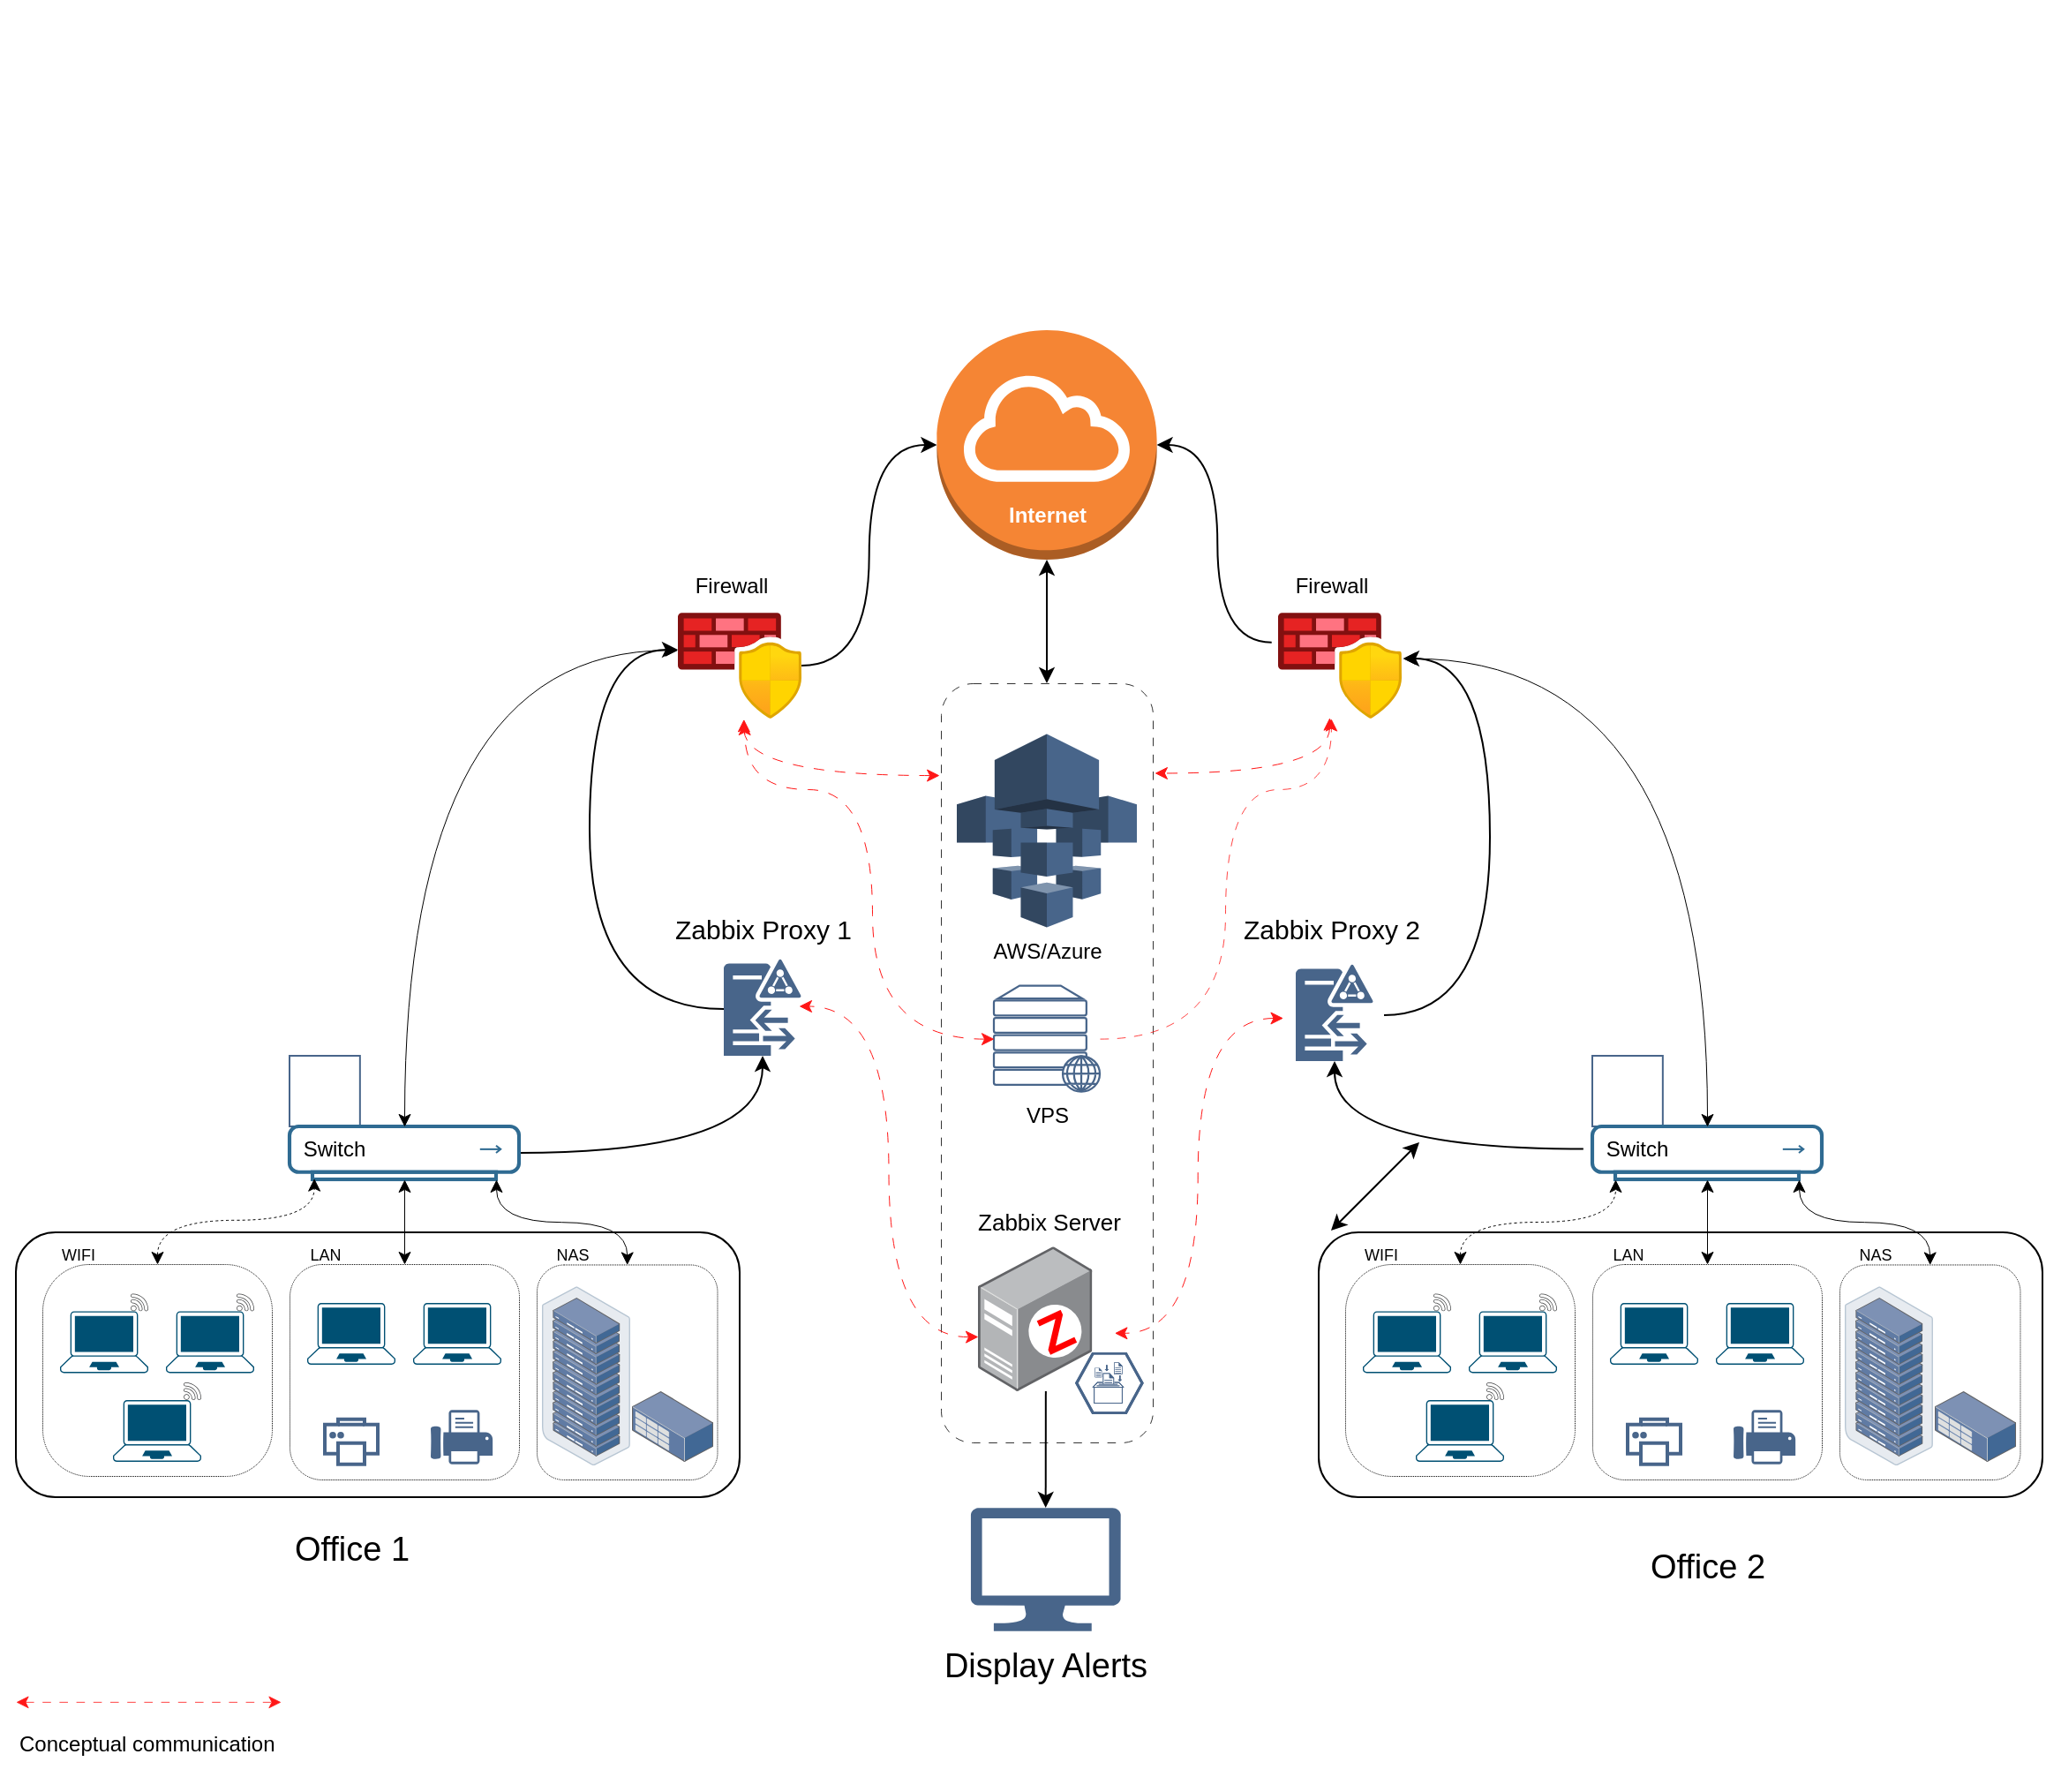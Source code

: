 <mxfile version="24.8.3">
  <diagram name="Page-1" id="5f0bae14-7c28-e335-631c-24af17079c00">
    <mxGraphModel dx="1662" dy="2114" grid="1" gridSize="10" guides="1" tooltips="1" connect="1" arrows="1" fold="1" page="1" pageScale="1" pageWidth="1654" pageHeight="1169" background="none" math="0" shadow="0">
      <root>
        <mxCell id="0" />
        <mxCell id="1" parent="0" />
        <mxCell id="XHOcHZkM5kLgZs106KMA-108" value="" style="rounded=1;whiteSpace=wrap;html=1;gradientColor=default;fillColor=none;dashed=1;dashPattern=12 12;strokeWidth=0.4;" vertex="1" parent="1">
          <mxGeometry x="589" y="10" width="120" height="430" as="geometry" />
        </mxCell>
        <mxCell id="XHOcHZkM5kLgZs106KMA-67" value="" style="rounded=1;whiteSpace=wrap;html=1;fillStyle=dashed;gradientColor=default;fillColor=none;" vertex="1" parent="1">
          <mxGeometry x="803" y="321" width="410" height="150" as="geometry" />
        </mxCell>
        <mxCell id="XHOcHZkM5kLgZs106KMA-5" value="" style="rounded=1;whiteSpace=wrap;html=1;fillStyle=dashed;gradientColor=default;fillColor=none;" vertex="1" parent="1">
          <mxGeometry x="65" y="321" width="410" height="150" as="geometry" />
        </mxCell>
        <mxCell id="XHOcHZkM5kLgZs106KMA-44" value="" style="rounded=1;whiteSpace=wrap;html=1;gradientColor=default;fillColor=none;dashed=1;dashPattern=1 1;strokeColor=default;strokeWidth=0.5;" vertex="1" parent="1">
          <mxGeometry x="360" y="339.23" width="102.24" height="121.77" as="geometry" />
        </mxCell>
        <mxCell id="XHOcHZkM5kLgZs106KMA-3" value="" style="image;aspect=fixed;html=1;points=[];align=center;fontSize=12;image=img/lib/azure2/networking/Azure_Firewall_Manager.svg;" vertex="1" parent="1">
          <mxGeometry x="440" y="-30" width="70" height="60" as="geometry" />
        </mxCell>
        <mxCell id="XHOcHZkM5kLgZs106KMA-4" value="" style="sketch=0;verticalLabelPosition=bottom;sketch=0;aspect=fixed;html=1;verticalAlign=top;strokeColor=#48658A;fillColor=default;align=center;outlineConnect=0;pointerEvents=1;shape=mxgraph.citrix2.wifi_router;" vertex="1" parent="1">
          <mxGeometry x="220" y="221" width="39.92" height="40" as="geometry" />
        </mxCell>
        <mxCell id="XHOcHZkM5kLgZs106KMA-156" style="edgeStyle=orthogonalEdgeStyle;rounded=0;orthogonalLoop=1;jettySize=auto;html=1;exitX=1;exitY=0.5;exitDx=0;exitDy=0;exitPerimeter=0;curved=1;" edge="1" parent="1" source="XHOcHZkM5kLgZs106KMA-15" target="XHOcHZkM5kLgZs106KMA-153">
          <mxGeometry relative="1" as="geometry" />
        </mxCell>
        <mxCell id="XHOcHZkM5kLgZs106KMA-15" value="" style="fontColor=#0066CC;verticalAlign=top;verticalLabelPosition=bottom;labelPosition=center;align=center;html=1;outlineConnect=0;fillColor=none;strokeColor=#2f6b92;gradientColor=default;gradientDirection=north;strokeWidth=2;shape=mxgraph.networks.hub;" vertex="1" parent="1">
          <mxGeometry x="220" y="261" width="130" height="30" as="geometry" />
        </mxCell>
        <mxCell id="XHOcHZkM5kLgZs106KMA-16" value="" style="outlineConnect=0;dashed=0;verticalLabelPosition=bottom;verticalAlign=top;align=center;html=1;shape=mxgraph.aws3.internet_gateway;fillColor=#F58534;gradientColor=none;" vertex="1" parent="1">
          <mxGeometry x="586.71" y="-190" width="124.58" height="130" as="geometry" />
        </mxCell>
        <mxCell id="XHOcHZkM5kLgZs106KMA-41" value="" style="group" vertex="1" connectable="0" parent="1">
          <mxGeometry x="80" y="339" width="130" height="120" as="geometry" />
        </mxCell>
        <mxCell id="XHOcHZkM5kLgZs106KMA-30" value="" style="rounded=1;whiteSpace=wrap;html=1;gradientColor=default;fillColor=none;strokeWidth=0.5;dashed=1;dashPattern=1 1;arcSize=22;" vertex="1" parent="XHOcHZkM5kLgZs106KMA-41">
          <mxGeometry width="130" height="120" as="geometry" />
        </mxCell>
        <mxCell id="XHOcHZkM5kLgZs106KMA-61" value="" style="group" vertex="1" connectable="0" parent="XHOcHZkM5kLgZs106KMA-41">
          <mxGeometry x="10" y="16.7" width="110" height="95.3" as="geometry" />
        </mxCell>
        <mxCell id="XHOcHZkM5kLgZs106KMA-40" value="" style="group" vertex="1" connectable="0" parent="XHOcHZkM5kLgZs106KMA-61">
          <mxGeometry y="10" width="110" height="35" as="geometry" />
        </mxCell>
        <mxCell id="XHOcHZkM5kLgZs106KMA-26" value="" style="points=[[0.13,0.02,0],[0.5,0,0],[0.87,0.02,0],[0.885,0.4,0],[0.985,0.985,0],[0.5,1,0],[0.015,0.985,0],[0.115,0.4,0]];verticalLabelPosition=bottom;sketch=0;html=1;verticalAlign=top;aspect=fixed;align=center;pointerEvents=1;shape=mxgraph.cisco19.laptop;fillColor=#005073;strokeColor=none;" vertex="1" parent="XHOcHZkM5kLgZs106KMA-40">
          <mxGeometry width="50" height="35" as="geometry" />
        </mxCell>
        <mxCell id="XHOcHZkM5kLgZs106KMA-10" value="" style="points=[[0.13,0.02,0],[0.5,0,0],[0.87,0.02,0],[0.885,0.4,0],[0.985,0.985,0],[0.5,1,0],[0.015,0.985,0],[0.115,0.4,0]];verticalLabelPosition=bottom;sketch=0;html=1;verticalAlign=top;aspect=fixed;align=center;pointerEvents=1;shape=mxgraph.cisco19.laptop;fillColor=#005073;strokeColor=none;" vertex="1" parent="XHOcHZkM5kLgZs106KMA-40">
          <mxGeometry x="60" width="50" height="35" as="geometry" />
        </mxCell>
        <mxCell id="XHOcHZkM5kLgZs106KMA-57" value="" style="points=[[0.13,0.02,0],[0.5,0,0],[0.87,0.02,0],[0.885,0.4,0],[0.985,0.985,0],[0.5,1,0],[0.015,0.985,0],[0.115,0.4,0]];verticalLabelPosition=bottom;sketch=0;html=1;verticalAlign=top;aspect=fixed;align=center;pointerEvents=1;shape=mxgraph.cisco19.laptop;fillColor=#005073;strokeColor=none;" vertex="1" parent="XHOcHZkM5kLgZs106KMA-61">
          <mxGeometry x="30" y="60.3" width="50" height="35" as="geometry" />
        </mxCell>
        <mxCell id="XHOcHZkM5kLgZs106KMA-58" value="" style="sketch=0;pointerEvents=1;shadow=0;dashed=0;html=1;strokeColor=none;fillColor=#434445;aspect=fixed;labelPosition=center;verticalLabelPosition=bottom;verticalAlign=top;align=center;outlineConnect=0;shape=mxgraph.vvd.wi_fi;" vertex="1" parent="XHOcHZkM5kLgZs106KMA-61">
          <mxGeometry x="70" y="50.3" width="10" height="10" as="geometry" />
        </mxCell>
        <mxCell id="XHOcHZkM5kLgZs106KMA-59" value="" style="sketch=0;pointerEvents=1;shadow=0;dashed=0;html=1;strokeColor=none;fillColor=#434445;aspect=fixed;labelPosition=center;verticalLabelPosition=bottom;verticalAlign=top;align=center;outlineConnect=0;shape=mxgraph.vvd.wi_fi;" vertex="1" parent="XHOcHZkM5kLgZs106KMA-61">
          <mxGeometry x="100" width="10" height="10" as="geometry" />
        </mxCell>
        <mxCell id="XHOcHZkM5kLgZs106KMA-60" value="" style="sketch=0;pointerEvents=1;shadow=0;dashed=0;html=1;strokeColor=none;fillColor=#434445;aspect=fixed;labelPosition=center;verticalLabelPosition=bottom;verticalAlign=top;align=center;outlineConnect=0;shape=mxgraph.vvd.wi_fi;" vertex="1" parent="XHOcHZkM5kLgZs106KMA-61">
          <mxGeometry x="40" width="10" height="10" as="geometry" />
        </mxCell>
        <mxCell id="XHOcHZkM5kLgZs106KMA-42" value="" style="group;fillColor=default;" vertex="1" connectable="0" parent="1">
          <mxGeometry x="220" y="339" width="130" height="122" as="geometry" />
        </mxCell>
        <mxCell id="XHOcHZkM5kLgZs106KMA-33" value="" style="rounded=1;whiteSpace=wrap;html=1;gradientColor=default;fillColor=none;strokeWidth=0.5;dashed=1;dashPattern=1 1;" vertex="1" parent="XHOcHZkM5kLgZs106KMA-42">
          <mxGeometry width="130" height="122.0" as="geometry" />
        </mxCell>
        <mxCell id="XHOcHZkM5kLgZs106KMA-39" value="" style="group" vertex="1" connectable="0" parent="XHOcHZkM5kLgZs106KMA-42">
          <mxGeometry x="10" y="21.997" width="110" height="60.61" as="geometry" />
        </mxCell>
        <mxCell id="XHOcHZkM5kLgZs106KMA-36" value="" style="points=[[0.13,0.02,0],[0.5,0,0],[0.87,0.02,0],[0.885,0.4,0],[0.985,0.985,0],[0.5,1,0],[0.015,0.985,0],[0.115,0.4,0]];verticalLabelPosition=bottom;sketch=0;html=1;verticalAlign=top;aspect=fixed;align=center;pointerEvents=1;shape=mxgraph.cisco19.laptop;fillColor=#005073;strokeColor=none;" vertex="1" parent="XHOcHZkM5kLgZs106KMA-39">
          <mxGeometry width="50" height="35" as="geometry" />
        </mxCell>
        <mxCell id="XHOcHZkM5kLgZs106KMA-37" value="" style="points=[[0.13,0.02,0],[0.5,0,0],[0.87,0.02,0],[0.885,0.4,0],[0.985,0.985,0],[0.5,1,0],[0.015,0.985,0],[0.115,0.4,0]];verticalLabelPosition=bottom;sketch=0;html=1;verticalAlign=top;aspect=fixed;align=center;pointerEvents=1;shape=mxgraph.cisco19.laptop;fillColor=#005073;strokeColor=none;" vertex="1" parent="XHOcHZkM5kLgZs106KMA-39">
          <mxGeometry x="60" width="50" height="35" as="geometry" />
        </mxCell>
        <mxCell id="XHOcHZkM5kLgZs106KMA-54" value="" style="html=1;verticalLabelPosition=bottom;align=center;labelBackgroundColor=#ffffff;verticalAlign=top;strokeWidth=2;strokeColor=#48658A;shadow=0;dashed=0;shape=mxgraph.ios7.icons.printer;" vertex="1" parent="XHOcHZkM5kLgZs106KMA-42">
          <mxGeometry x="20" y="87.86" width="30" height="25.5" as="geometry" />
        </mxCell>
        <mxCell id="XHOcHZkM5kLgZs106KMA-56" value="" style="sketch=0;pointerEvents=1;shadow=0;dashed=0;html=1;strokeColor=none;fillColor=#48658A;labelPosition=center;verticalLabelPosition=bottom;verticalAlign=top;outlineConnect=0;align=center;shape=mxgraph.office.devices.fax;" vertex="1" parent="XHOcHZkM5kLgZs106KMA-42">
          <mxGeometry x="80" y="82.61" width="35.08" height="30.75" as="geometry" />
        </mxCell>
        <mxCell id="XHOcHZkM5kLgZs106KMA-43" value="" style="image;points=[];aspect=fixed;html=1;align=center;shadow=0;dashed=0;image=img/lib/allied_telesis/storage/Datacenter_Server_Rack_Storage_Unit_Small.svg;" vertex="1" parent="1">
          <mxGeometry x="414" y="411" width="46.07" height="40" as="geometry" />
        </mxCell>
        <mxCell id="XHOcHZkM5kLgZs106KMA-45" style="edgeStyle=orthogonalEdgeStyle;rounded=0;orthogonalLoop=1;jettySize=auto;html=1;exitX=0.5;exitY=0;exitDx=0;exitDy=0;curved=1;dashed=1;strokeWidth=0.5;startArrow=classic;startFill=1;entryX=0.315;entryY=1.051;entryDx=0;entryDy=0;entryPerimeter=0;" edge="1" parent="1" source="XHOcHZkM5kLgZs106KMA-30" target="XHOcHZkM5kLgZs106KMA-52">
          <mxGeometry relative="1" as="geometry" />
        </mxCell>
        <mxCell id="XHOcHZkM5kLgZs106KMA-46" style="edgeStyle=orthogonalEdgeStyle;rounded=0;orthogonalLoop=1;jettySize=auto;html=1;startArrow=classic;startFill=1;strokeWidth=0.5;" edge="1" parent="1" source="XHOcHZkM5kLgZs106KMA-33" target="XHOcHZkM5kLgZs106KMA-15">
          <mxGeometry relative="1" as="geometry" />
        </mxCell>
        <mxCell id="XHOcHZkM5kLgZs106KMA-47" style="edgeStyle=orthogonalEdgeStyle;rounded=0;orthogonalLoop=1;jettySize=auto;html=1;exitX=0.5;exitY=0;exitDx=0;exitDy=0;curved=1;startArrow=classic;startFill=1;strokeWidth=0.5;entryX=0.9;entryY=1;entryDx=0;entryDy=0;entryPerimeter=0;" edge="1" parent="1" source="XHOcHZkM5kLgZs106KMA-44" target="XHOcHZkM5kLgZs106KMA-15">
          <mxGeometry relative="1" as="geometry" />
        </mxCell>
        <mxCell id="XHOcHZkM5kLgZs106KMA-48" style="edgeStyle=orthogonalEdgeStyle;rounded=0;orthogonalLoop=1;jettySize=auto;html=1;entryX=-0.002;entryY=0.352;entryDx=0;entryDy=0;entryPerimeter=0;curved=1;startArrow=classic;startFill=1;strokeWidth=0.5;exitX=0.5;exitY=0;exitDx=0;exitDy=0;exitPerimeter=0;" edge="1" parent="1" source="XHOcHZkM5kLgZs106KMA-15" target="XHOcHZkM5kLgZs106KMA-3">
          <mxGeometry relative="1" as="geometry">
            <mxPoint x="432" y="341" as="sourcePoint" />
            <mxPoint x="439.09" y="176.42" as="targetPoint" />
          </mxGeometry>
        </mxCell>
        <mxCell id="XHOcHZkM5kLgZs106KMA-49" value="&lt;font style=&quot;font-size: 9px;&quot;&gt;WIFI&lt;/font&gt;" style="text;html=1;align=center;verticalAlign=middle;resizable=0;points=[];autosize=1;strokeColor=none;fillColor=none;" vertex="1" parent="1">
          <mxGeometry x="80" y="318" width="40" height="30" as="geometry" />
        </mxCell>
        <mxCell id="XHOcHZkM5kLgZs106KMA-50" value="&lt;font style=&quot;font-size: 9px;&quot;&gt;LAN&lt;/font&gt;" style="text;html=1;align=center;verticalAlign=middle;resizable=0;points=[];autosize=1;strokeColor=none;fillColor=none;" vertex="1" parent="1">
          <mxGeometry x="219.92" y="318" width="40" height="30" as="geometry" />
        </mxCell>
        <mxCell id="XHOcHZkM5kLgZs106KMA-51" value="&lt;font style=&quot;font-size: 9px;&quot;&gt;NAS&lt;/font&gt;" style="text;html=1;align=center;verticalAlign=middle;resizable=0;points=[];autosize=1;strokeColor=none;fillColor=none;" vertex="1" parent="1">
          <mxGeometry x="360" y="318" width="40" height="30" as="geometry" />
        </mxCell>
        <mxCell id="XHOcHZkM5kLgZs106KMA-52" value="&lt;font style=&quot;font-size: 12px;&quot;&gt;Switch&lt;/font&gt;" style="text;html=1;align=center;verticalAlign=middle;resizable=0;points=[];autosize=1;strokeColor=none;fillColor=none;" vertex="1" parent="1">
          <mxGeometry x="214.92" y="258.8" width="60" height="30" as="geometry" />
        </mxCell>
        <mxCell id="XHOcHZkM5kLgZs106KMA-53" value="&lt;font style=&quot;font-size: 12px;&quot;&gt;Firewall&lt;/font&gt;" style="text;html=1;align=center;verticalAlign=middle;resizable=0;points=[];autosize=1;strokeColor=none;fillColor=none;" vertex="1" parent="1">
          <mxGeometry x="440" y="-60" width="60" height="30" as="geometry" />
        </mxCell>
        <mxCell id="XHOcHZkM5kLgZs106KMA-63" value="" style="image;points=[];aspect=fixed;html=1;align=center;shadow=0;dashed=0;image=img/lib/allied_telesis/storage/Datacenter_Server_Rack.svg;" vertex="1" parent="1">
          <mxGeometry x="363" y="351.64" width="50" height="101.36" as="geometry" />
        </mxCell>
        <mxCell id="XHOcHZkM5kLgZs106KMA-64" value="AWS/Azure" style="outlineConnect=0;dashed=0;verticalLabelPosition=bottom;verticalAlign=top;align=center;html=1;shape=mxgraph.aws3.clouddirectory;fillColor=#48658A;gradientColor=none;" vertex="1" parent="1">
          <mxGeometry x="598" y="38.73" width="102" height="109.5" as="geometry" />
        </mxCell>
        <mxCell id="XHOcHZkM5kLgZs106KMA-65" style="edgeStyle=orthogonalEdgeStyle;rounded=0;orthogonalLoop=1;jettySize=auto;html=1;curved=1;startArrow=classic;startFill=1;strokeWidth=0.5;exitX=-0.008;exitY=0.121;exitDx=0;exitDy=0;entryX=0.531;entryY=1.003;entryDx=0;entryDy=0;entryPerimeter=0;dashed=1;dashPattern=12 12;exitPerimeter=0;strokeColor=#FF1717;" edge="1" parent="1" source="XHOcHZkM5kLgZs106KMA-108" target="XHOcHZkM5kLgZs106KMA-3">
          <mxGeometry relative="1" as="geometry" />
        </mxCell>
        <mxCell id="XHOcHZkM5kLgZs106KMA-66" style="edgeStyle=orthogonalEdgeStyle;rounded=0;orthogonalLoop=1;jettySize=auto;html=1;entryX=0;entryY=0.5;entryDx=0;entryDy=0;entryPerimeter=0;curved=1;" edge="1" parent="1" source="XHOcHZkM5kLgZs106KMA-3" target="XHOcHZkM5kLgZs106KMA-16">
          <mxGeometry relative="1" as="geometry" />
        </mxCell>
        <mxCell id="XHOcHZkM5kLgZs106KMA-68" value="" style="rounded=1;whiteSpace=wrap;html=1;gradientColor=default;fillColor=none;dashed=1;dashPattern=1 1;strokeColor=default;strokeWidth=0.5;" vertex="1" parent="1">
          <mxGeometry x="1098" y="339.23" width="102.24" height="121.77" as="geometry" />
        </mxCell>
        <mxCell id="XHOcHZkM5kLgZs106KMA-69" value="" style="image;aspect=fixed;html=1;points=[];align=center;fontSize=12;image=img/lib/azure2/networking/Azure_Firewall_Manager.svg;" vertex="1" parent="1">
          <mxGeometry x="780" y="-30" width="70" height="60" as="geometry" />
        </mxCell>
        <mxCell id="XHOcHZkM5kLgZs106KMA-70" value="" style="sketch=0;verticalLabelPosition=bottom;sketch=0;aspect=fixed;html=1;verticalAlign=top;strokeColor=#48658A;fillColor=default;align=center;outlineConnect=0;pointerEvents=1;shape=mxgraph.citrix2.wifi_router;" vertex="1" parent="1">
          <mxGeometry x="958" y="221" width="39.92" height="40" as="geometry" />
        </mxCell>
        <mxCell id="XHOcHZkM5kLgZs106KMA-71" value="" style="fontColor=#0066CC;verticalAlign=top;verticalLabelPosition=bottom;labelPosition=center;align=center;html=1;outlineConnect=0;fillColor=none;strokeColor=#2f6b92;gradientColor=default;gradientDirection=north;strokeWidth=2;shape=mxgraph.networks.hub;" vertex="1" parent="1">
          <mxGeometry x="958" y="261" width="130" height="30" as="geometry" />
        </mxCell>
        <mxCell id="XHOcHZkM5kLgZs106KMA-72" value="" style="group" vertex="1" connectable="0" parent="1">
          <mxGeometry x="818" y="339" width="130" height="120" as="geometry" />
        </mxCell>
        <mxCell id="XHOcHZkM5kLgZs106KMA-73" value="" style="rounded=1;whiteSpace=wrap;html=1;gradientColor=default;fillColor=none;strokeWidth=0.5;dashed=1;dashPattern=1 1;arcSize=22;" vertex="1" parent="XHOcHZkM5kLgZs106KMA-72">
          <mxGeometry width="130" height="120" as="geometry" />
        </mxCell>
        <mxCell id="XHOcHZkM5kLgZs106KMA-74" value="" style="group" vertex="1" connectable="0" parent="XHOcHZkM5kLgZs106KMA-72">
          <mxGeometry x="10" y="16.7" width="110" height="95.3" as="geometry" />
        </mxCell>
        <mxCell id="XHOcHZkM5kLgZs106KMA-75" value="" style="group" vertex="1" connectable="0" parent="XHOcHZkM5kLgZs106KMA-74">
          <mxGeometry y="10" width="110" height="35" as="geometry" />
        </mxCell>
        <mxCell id="XHOcHZkM5kLgZs106KMA-76" value="" style="points=[[0.13,0.02,0],[0.5,0,0],[0.87,0.02,0],[0.885,0.4,0],[0.985,0.985,0],[0.5,1,0],[0.015,0.985,0],[0.115,0.4,0]];verticalLabelPosition=bottom;sketch=0;html=1;verticalAlign=top;aspect=fixed;align=center;pointerEvents=1;shape=mxgraph.cisco19.laptop;fillColor=#005073;strokeColor=none;" vertex="1" parent="XHOcHZkM5kLgZs106KMA-75">
          <mxGeometry width="50" height="35" as="geometry" />
        </mxCell>
        <mxCell id="XHOcHZkM5kLgZs106KMA-77" value="" style="points=[[0.13,0.02,0],[0.5,0,0],[0.87,0.02,0],[0.885,0.4,0],[0.985,0.985,0],[0.5,1,0],[0.015,0.985,0],[0.115,0.4,0]];verticalLabelPosition=bottom;sketch=0;html=1;verticalAlign=top;aspect=fixed;align=center;pointerEvents=1;shape=mxgraph.cisco19.laptop;fillColor=#005073;strokeColor=none;" vertex="1" parent="XHOcHZkM5kLgZs106KMA-75">
          <mxGeometry x="60" width="50" height="35" as="geometry" />
        </mxCell>
        <mxCell id="XHOcHZkM5kLgZs106KMA-78" value="" style="points=[[0.13,0.02,0],[0.5,0,0],[0.87,0.02,0],[0.885,0.4,0],[0.985,0.985,0],[0.5,1,0],[0.015,0.985,0],[0.115,0.4,0]];verticalLabelPosition=bottom;sketch=0;html=1;verticalAlign=top;aspect=fixed;align=center;pointerEvents=1;shape=mxgraph.cisco19.laptop;fillColor=#005073;strokeColor=none;" vertex="1" parent="XHOcHZkM5kLgZs106KMA-74">
          <mxGeometry x="30" y="60.3" width="50" height="35" as="geometry" />
        </mxCell>
        <mxCell id="XHOcHZkM5kLgZs106KMA-79" value="" style="sketch=0;pointerEvents=1;shadow=0;dashed=0;html=1;strokeColor=none;fillColor=#434445;aspect=fixed;labelPosition=center;verticalLabelPosition=bottom;verticalAlign=top;align=center;outlineConnect=0;shape=mxgraph.vvd.wi_fi;" vertex="1" parent="XHOcHZkM5kLgZs106KMA-74">
          <mxGeometry x="70" y="50.3" width="10" height="10" as="geometry" />
        </mxCell>
        <mxCell id="XHOcHZkM5kLgZs106KMA-80" value="" style="sketch=0;pointerEvents=1;shadow=0;dashed=0;html=1;strokeColor=none;fillColor=#434445;aspect=fixed;labelPosition=center;verticalLabelPosition=bottom;verticalAlign=top;align=center;outlineConnect=0;shape=mxgraph.vvd.wi_fi;" vertex="1" parent="XHOcHZkM5kLgZs106KMA-74">
          <mxGeometry x="100" width="10" height="10" as="geometry" />
        </mxCell>
        <mxCell id="XHOcHZkM5kLgZs106KMA-81" value="" style="sketch=0;pointerEvents=1;shadow=0;dashed=0;html=1;strokeColor=none;fillColor=#434445;aspect=fixed;labelPosition=center;verticalLabelPosition=bottom;verticalAlign=top;align=center;outlineConnect=0;shape=mxgraph.vvd.wi_fi;" vertex="1" parent="XHOcHZkM5kLgZs106KMA-74">
          <mxGeometry x="40" width="10" height="10" as="geometry" />
        </mxCell>
        <mxCell id="XHOcHZkM5kLgZs106KMA-82" value="" style="group;fillColor=default;" vertex="1" connectable="0" parent="1">
          <mxGeometry x="958" y="339" width="130" height="122" as="geometry" />
        </mxCell>
        <mxCell id="XHOcHZkM5kLgZs106KMA-83" value="" style="rounded=1;whiteSpace=wrap;html=1;gradientColor=default;fillColor=none;strokeWidth=0.5;dashed=1;dashPattern=1 1;" vertex="1" parent="XHOcHZkM5kLgZs106KMA-82">
          <mxGeometry width="130" height="122.0" as="geometry" />
        </mxCell>
        <mxCell id="XHOcHZkM5kLgZs106KMA-84" value="" style="group" vertex="1" connectable="0" parent="XHOcHZkM5kLgZs106KMA-82">
          <mxGeometry x="10" y="21.997" width="110" height="60.61" as="geometry" />
        </mxCell>
        <mxCell id="XHOcHZkM5kLgZs106KMA-85" value="" style="points=[[0.13,0.02,0],[0.5,0,0],[0.87,0.02,0],[0.885,0.4,0],[0.985,0.985,0],[0.5,1,0],[0.015,0.985,0],[0.115,0.4,0]];verticalLabelPosition=bottom;sketch=0;html=1;verticalAlign=top;aspect=fixed;align=center;pointerEvents=1;shape=mxgraph.cisco19.laptop;fillColor=#005073;strokeColor=none;" vertex="1" parent="XHOcHZkM5kLgZs106KMA-84">
          <mxGeometry width="50" height="35" as="geometry" />
        </mxCell>
        <mxCell id="XHOcHZkM5kLgZs106KMA-86" value="" style="points=[[0.13,0.02,0],[0.5,0,0],[0.87,0.02,0],[0.885,0.4,0],[0.985,0.985,0],[0.5,1,0],[0.015,0.985,0],[0.115,0.4,0]];verticalLabelPosition=bottom;sketch=0;html=1;verticalAlign=top;aspect=fixed;align=center;pointerEvents=1;shape=mxgraph.cisco19.laptop;fillColor=#005073;strokeColor=none;" vertex="1" parent="XHOcHZkM5kLgZs106KMA-84">
          <mxGeometry x="60" width="50" height="35" as="geometry" />
        </mxCell>
        <mxCell id="XHOcHZkM5kLgZs106KMA-87" value="" style="html=1;verticalLabelPosition=bottom;align=center;labelBackgroundColor=#ffffff;verticalAlign=top;strokeWidth=2;strokeColor=#48658A;shadow=0;dashed=0;shape=mxgraph.ios7.icons.printer;" vertex="1" parent="XHOcHZkM5kLgZs106KMA-82">
          <mxGeometry x="20" y="87.86" width="30" height="25.5" as="geometry" />
        </mxCell>
        <mxCell id="XHOcHZkM5kLgZs106KMA-88" value="" style="sketch=0;pointerEvents=1;shadow=0;dashed=0;html=1;strokeColor=none;fillColor=#48658A;labelPosition=center;verticalLabelPosition=bottom;verticalAlign=top;outlineConnect=0;align=center;shape=mxgraph.office.devices.fax;" vertex="1" parent="XHOcHZkM5kLgZs106KMA-82">
          <mxGeometry x="80" y="82.61" width="35.08" height="30.75" as="geometry" />
        </mxCell>
        <mxCell id="XHOcHZkM5kLgZs106KMA-89" value="" style="image;points=[];aspect=fixed;html=1;align=center;shadow=0;dashed=0;image=img/lib/allied_telesis/storage/Datacenter_Server_Rack_Storage_Unit_Small.svg;" vertex="1" parent="1">
          <mxGeometry x="1152" y="411" width="46.07" height="40" as="geometry" />
        </mxCell>
        <mxCell id="XHOcHZkM5kLgZs106KMA-90" style="edgeStyle=orthogonalEdgeStyle;rounded=0;orthogonalLoop=1;jettySize=auto;html=1;entryX=0.1;entryY=1;entryDx=0;entryDy=0;entryPerimeter=0;exitX=0.5;exitY=0;exitDx=0;exitDy=0;curved=1;dashed=1;strokeWidth=0.5;startArrow=classic;startFill=1;" edge="1" parent="1" source="XHOcHZkM5kLgZs106KMA-73" target="XHOcHZkM5kLgZs106KMA-71">
          <mxGeometry relative="1" as="geometry" />
        </mxCell>
        <mxCell id="XHOcHZkM5kLgZs106KMA-91" style="edgeStyle=orthogonalEdgeStyle;rounded=0;orthogonalLoop=1;jettySize=auto;html=1;startArrow=classic;startFill=1;strokeWidth=0.5;" edge="1" parent="1" source="XHOcHZkM5kLgZs106KMA-83" target="XHOcHZkM5kLgZs106KMA-71">
          <mxGeometry relative="1" as="geometry" />
        </mxCell>
        <mxCell id="XHOcHZkM5kLgZs106KMA-92" style="edgeStyle=orthogonalEdgeStyle;rounded=0;orthogonalLoop=1;jettySize=auto;html=1;exitX=0.5;exitY=0;exitDx=0;exitDy=0;entryX=0.9;entryY=1;entryDx=0;entryDy=0;entryPerimeter=0;curved=1;startArrow=classic;startFill=1;strokeWidth=0.5;" edge="1" parent="1" source="XHOcHZkM5kLgZs106KMA-68" target="XHOcHZkM5kLgZs106KMA-71">
          <mxGeometry relative="1" as="geometry" />
        </mxCell>
        <mxCell id="XHOcHZkM5kLgZs106KMA-93" style="edgeStyle=orthogonalEdgeStyle;rounded=0;orthogonalLoop=1;jettySize=auto;html=1;entryX=1.007;entryY=0.43;entryDx=0;entryDy=0;entryPerimeter=0;curved=1;startArrow=classic;startFill=1;strokeWidth=0.5;exitX=0.5;exitY=0;exitDx=0;exitDy=0;exitPerimeter=0;" edge="1" parent="1" source="XHOcHZkM5kLgZs106KMA-71" target="XHOcHZkM5kLgZs106KMA-69">
          <mxGeometry relative="1" as="geometry">
            <mxPoint x="1170" y="341" as="sourcePoint" />
            <mxPoint x="850.7" y="178.64" as="targetPoint" />
          </mxGeometry>
        </mxCell>
        <mxCell id="XHOcHZkM5kLgZs106KMA-94" value="&lt;font style=&quot;font-size: 9px;&quot;&gt;WIFI&lt;/font&gt;" style="text;html=1;align=center;verticalAlign=middle;resizable=0;points=[];autosize=1;strokeColor=none;fillColor=none;" vertex="1" parent="1">
          <mxGeometry x="818" y="318" width="40" height="30" as="geometry" />
        </mxCell>
        <mxCell id="XHOcHZkM5kLgZs106KMA-95" value="&lt;font style=&quot;font-size: 9px;&quot;&gt;LAN&lt;/font&gt;" style="text;html=1;align=center;verticalAlign=middle;resizable=0;points=[];autosize=1;strokeColor=none;fillColor=none;" vertex="1" parent="1">
          <mxGeometry x="957.92" y="318" width="40" height="30" as="geometry" />
        </mxCell>
        <mxCell id="XHOcHZkM5kLgZs106KMA-96" value="&lt;font style=&quot;font-size: 9px;&quot;&gt;NAS&lt;/font&gt;" style="text;html=1;align=center;verticalAlign=middle;resizable=0;points=[];autosize=1;strokeColor=none;fillColor=none;" vertex="1" parent="1">
          <mxGeometry x="1098" y="318" width="40" height="30" as="geometry" />
        </mxCell>
        <mxCell id="XHOcHZkM5kLgZs106KMA-161" style="edgeStyle=orthogonalEdgeStyle;rounded=0;orthogonalLoop=1;jettySize=auto;html=1;curved=1;" edge="1" parent="1" source="XHOcHZkM5kLgZs106KMA-97" target="XHOcHZkM5kLgZs106KMA-158">
          <mxGeometry relative="1" as="geometry" />
        </mxCell>
        <mxCell id="XHOcHZkM5kLgZs106KMA-97" value="&lt;font style=&quot;font-size: 12px;&quot;&gt;Switch&lt;/font&gt;" style="text;html=1;align=center;verticalAlign=middle;resizable=0;points=[];autosize=1;strokeColor=none;fillColor=none;" vertex="1" parent="1">
          <mxGeometry x="952.92" y="258.8" width="60" height="30" as="geometry" />
        </mxCell>
        <mxCell id="XHOcHZkM5kLgZs106KMA-98" value="&lt;font style=&quot;font-size: 12px;&quot;&gt;Firewall&lt;/font&gt;" style="text;html=1;align=center;verticalAlign=middle;resizable=0;points=[];autosize=1;strokeColor=none;fillColor=none;" vertex="1" parent="1">
          <mxGeometry x="780" y="-60" width="60" height="30" as="geometry" />
        </mxCell>
        <mxCell id="XHOcHZkM5kLgZs106KMA-99" value="" style="image;points=[];aspect=fixed;html=1;align=center;shadow=0;dashed=0;image=img/lib/allied_telesis/storage/Datacenter_Server_Rack.svg;" vertex="1" parent="1">
          <mxGeometry x="1101" y="351.64" width="50" height="101.36" as="geometry" />
        </mxCell>
        <mxCell id="XHOcHZkM5kLgZs106KMA-103" style="edgeStyle=orthogonalEdgeStyle;rounded=0;orthogonalLoop=1;jettySize=auto;html=1;curved=1;startArrow=classic;startFill=1;strokeWidth=0.5;entryX=1.008;entryY=0.118;entryDx=0;entryDy=0;exitX=0.414;exitY=0.989;exitDx=0;exitDy=0;exitPerimeter=0;dashed=1;dashPattern=12 12;entryPerimeter=0;strokeColor=#FF1717;" edge="1" parent="1" source="XHOcHZkM5kLgZs106KMA-69" target="XHOcHZkM5kLgZs106KMA-108">
          <mxGeometry relative="1" as="geometry">
            <mxPoint x="608" y="152" as="sourcePoint" />
            <mxPoint x="485" y="40" as="targetPoint" />
          </mxGeometry>
        </mxCell>
        <mxCell id="XHOcHZkM5kLgZs106KMA-104" style="edgeStyle=orthogonalEdgeStyle;rounded=0;orthogonalLoop=1;jettySize=auto;html=1;entryX=1;entryY=0.5;entryDx=0;entryDy=0;entryPerimeter=0;curved=1;exitX=-0.052;exitY=0.281;exitDx=0;exitDy=0;exitPerimeter=0;" edge="1" parent="1" source="XHOcHZkM5kLgZs106KMA-69" target="XHOcHZkM5kLgZs106KMA-16">
          <mxGeometry relative="1" as="geometry">
            <mxPoint x="520" y="10" as="sourcePoint" />
            <mxPoint x="597" y="-115" as="targetPoint" />
          </mxGeometry>
        </mxCell>
        <mxCell id="XHOcHZkM5kLgZs106KMA-105" value="&lt;font color=&quot;#ffffff&quot; style=&quot;font-size: 12px;&quot;&gt;&lt;b&gt;Internet&lt;/b&gt;&lt;/font&gt;" style="text;html=1;align=center;verticalAlign=middle;resizable=0;points=[];autosize=1;strokeColor=none;fillColor=none;" vertex="1" parent="1">
          <mxGeometry x="614" y="-100" width="70" height="30" as="geometry" />
        </mxCell>
        <mxCell id="XHOcHZkM5kLgZs106KMA-174" style="edgeStyle=orthogonalEdgeStyle;rounded=0;orthogonalLoop=1;jettySize=auto;html=1;curved=1;dashed=1;dashPattern=12 12;strokeColor=#FF1717;strokeWidth=0.4;" edge="1" parent="1" source="XHOcHZkM5kLgZs106KMA-107">
          <mxGeometry relative="1" as="geometry">
            <mxPoint x="810" y="30" as="targetPoint" />
            <Array as="points">
              <mxPoint x="750" y="211" />
              <mxPoint x="750" y="70" />
              <mxPoint x="810" y="70" />
            </Array>
          </mxGeometry>
        </mxCell>
        <mxCell id="XHOcHZkM5kLgZs106KMA-107" value="&lt;font color=&quot;#000000&quot;&gt;VPS&lt;/font&gt;" style="fontColor=#0066CC;verticalAlign=top;verticalLabelPosition=bottom;labelPosition=center;align=center;html=1;outlineConnect=0;fillColor=#FFFFFF;strokeColor=#48658A;gradientColor=none;gradientDirection=north;strokeWidth=2;shape=mxgraph.networks.web_server;" vertex="1" parent="1">
          <mxGeometry x="619" y="181.32" width="60" height="60" as="geometry" />
        </mxCell>
        <mxCell id="XHOcHZkM5kLgZs106KMA-109" value="&lt;font style=&quot;font-size: 19px;&quot;&gt;Office 1&lt;/font&gt;" style="text;html=1;align=center;verticalAlign=middle;resizable=0;points=[];autosize=1;strokeColor=none;fillColor=none;" vertex="1" parent="1">
          <mxGeometry x="210" y="481" width="90" height="40" as="geometry" />
        </mxCell>
        <mxCell id="XHOcHZkM5kLgZs106KMA-110" value="&lt;font style=&quot;font-size: 19px;&quot;&gt;Office 2&lt;/font&gt;" style="text;html=1;align=center;verticalAlign=middle;resizable=0;points=[];autosize=1;strokeColor=none;fillColor=none;" vertex="1" parent="1">
          <mxGeometry x="978" y="491" width="90" height="40" as="geometry" />
        </mxCell>
        <mxCell id="XHOcHZkM5kLgZs106KMA-111" style="edgeStyle=orthogonalEdgeStyle;rounded=0;orthogonalLoop=1;jettySize=auto;html=1;exitX=0.5;exitY=0;exitDx=0;exitDy=0;entryX=0.5;entryY=1;entryDx=0;entryDy=0;entryPerimeter=0;startArrow=classic;startFill=1;" edge="1" parent="1" source="XHOcHZkM5kLgZs106KMA-108" target="XHOcHZkM5kLgZs106KMA-16">
          <mxGeometry relative="1" as="geometry" />
        </mxCell>
        <mxCell id="XHOcHZkM5kLgZs106KMA-134" value="&lt;font style=&quot;font-size: 19px;&quot;&gt;Display Alerts&lt;/font&gt;" style="text;html=1;align=center;verticalAlign=middle;resizable=0;points=[];autosize=1;strokeColor=none;fillColor=none;" vertex="1" parent="1">
          <mxGeometry x="578.35" y="546.93" width="140" height="40" as="geometry" />
        </mxCell>
        <mxCell id="XHOcHZkM5kLgZs106KMA-135" value="" style="group" vertex="1" connectable="0" parent="1">
          <mxGeometry x="605.85" y="477" width="85" height="69.93" as="geometry" />
        </mxCell>
        <mxCell id="XHOcHZkM5kLgZs106KMA-130" value="" style="shape=image;html=1;verticalAlign=top;verticalLabelPosition=bottom;labelBackgroundColor=#ffffff;imageAspect=0;aspect=fixed;image=https://cdn2.iconfinder.com/data/icons/elasto-online-store/26/00-ELASTOFONT-STORE-READY_eye-128.png;imageBackground=default;" vertex="1" parent="XHOcHZkM5kLgZs106KMA-135">
          <mxGeometry x="11.591" y="0.386" width="29.363" height="29.363" as="geometry" />
        </mxCell>
        <mxCell id="XHOcHZkM5kLgZs106KMA-131" value="" style="verticalLabelPosition=bottom;html=1;verticalAlign=top;align=center;strokeColor=none;fillColor=#48658A;shape=mxgraph.azure.computer;pointerEvents=1;" vertex="1" parent="XHOcHZkM5kLgZs106KMA-135">
          <mxGeometry width="85" height="69.93" as="geometry" />
        </mxCell>
        <mxCell id="XHOcHZkM5kLgZs106KMA-132" value="" style="shape=image;html=1;verticalAlign=top;verticalLabelPosition=bottom;labelBackgroundColor=#ffffff;imageAspect=0;aspect=fixed;image=https://cdn1.iconfinder.com/data/icons/seo-and-web-development-6/32/development_website_warning_exclamation_mark_sign-128.png" vertex="1" parent="XHOcHZkM5kLgZs106KMA-135">
          <mxGeometry x="54.477" y="27.431" width="21.636" height="21.636" as="geometry" />
        </mxCell>
        <mxCell id="XHOcHZkM5kLgZs106KMA-133" value="" style="shape=image;html=1;verticalAlign=top;verticalLabelPosition=bottom;labelBackgroundColor=#ffffff;imageAspect=0;aspect=fixed;image=https://cdn2.iconfinder.com/data/icons/bitsies/128/Cancel-128.png" vertex="1" parent="XHOcHZkM5kLgZs106KMA-135">
          <mxGeometry x="56.795" y="9.659" width="16.227" height="16.227" as="geometry" />
        </mxCell>
        <mxCell id="XHOcHZkM5kLgZs106KMA-137" value="" style="endArrow=classic;html=1;rounded=0;exitX=0.594;exitY=0.998;exitDx=0;exitDy=0;exitPerimeter=0;entryX=0.5;entryY=0;entryDx=0;entryDy=0;entryPerimeter=0;" edge="1" parent="1" source="XHOcHZkM5kLgZs106KMA-116" target="XHOcHZkM5kLgZs106KMA-131">
          <mxGeometry width="50" height="50" relative="1" as="geometry">
            <mxPoint x="560" y="725" as="sourcePoint" />
            <mxPoint x="620" y="665" as="targetPoint" />
          </mxGeometry>
        </mxCell>
        <mxCell id="XHOcHZkM5kLgZs106KMA-160" value="" style="group" vertex="1" connectable="0" parent="1">
          <mxGeometry x="610" y="329" width="77.219" height="82" as="geometry" />
        </mxCell>
        <mxCell id="XHOcHZkM5kLgZs106KMA-116" value="" style="image;points=[];aspect=fixed;html=1;align=center;shadow=0;dashed=0;image=img/lib/allied_telesis/computer_and_terminals/Server_Desktop.svg;imageBackground=default;" vertex="1" parent="XHOcHZkM5kLgZs106KMA-160">
          <mxGeometry width="64.69" height="82" as="geometry" />
        </mxCell>
        <mxCell id="XHOcHZkM5kLgZs106KMA-118" value="" style="ellipse;whiteSpace=wrap;html=1;aspect=fixed;strokeColor=none;rotation=342;flipH=0;flipV=0;direction=south;portConstraint=north;portConstraintRotation=0;" vertex="1" parent="XHOcHZkM5kLgZs106KMA-160">
          <mxGeometry x="28.69" y="33" width="30" height="30" as="geometry" />
        </mxCell>
        <mxCell id="XHOcHZkM5kLgZs106KMA-117" value="&lt;font size=&quot;1&quot; color=&quot;#ff0000&quot;&gt;&lt;b style=&quot;font-size: 30px;&quot;&gt;Z&lt;/b&gt;&lt;/font&gt;" style="text;html=1;align=center;verticalAlign=middle;whiteSpace=wrap;rounded=0;rotation=-25;" vertex="1" parent="XHOcHZkM5kLgZs106KMA-160">
          <mxGeometry x="13.69" y="33" width="60" height="30" as="geometry" />
        </mxCell>
        <mxCell id="XHOcHZkM5kLgZs106KMA-120" value="" style="group" vertex="1" connectable="0" parent="XHOcHZkM5kLgZs106KMA-160">
          <mxGeometry x="-460" y="-706" width="257.89" height="87" as="geometry" />
        </mxCell>
        <mxCell id="XHOcHZkM5kLgZs106KMA-115" value="" style="verticalLabelPosition=bottom;html=1;fillColor=#48658A;strokeColor=none;verticalAlign=top;align=center;points=[[0,0.5,0],[0.125,0.25,0],[0.25,0,0],[0.5,0,0],[0.75,0,0],[0.875,0.25,0],[1,0.5,0],[0.875,0.75,0],[0.75,1,0],[0.5,1,0],[0.125,0.75,0]];pointerEvents=1;shape=mxgraph.cisco_safe.compositeIcon;bgIcon=mxgraph.cisco_safe.design.blank_device;resIcon=mxgraph.cisco_safe.design.log_collector_2;" vertex="1" parent="XHOcHZkM5kLgZs106KMA-120">
          <mxGeometry x="515" y="766" width="38.89" height="35" as="geometry" />
        </mxCell>
        <mxCell id="XHOcHZkM5kLgZs106KMA-113" value="&lt;font style=&quot;font-size: 13px;&quot;&gt;Zabbix&amp;nbsp;&lt;/font&gt;&lt;span style=&quot;font-size: 13px; background-color: initial;&quot;&gt;Server&lt;/span&gt;" style="text;html=1;align=center;verticalAlign=middle;resizable=0;points=[];autosize=1;strokeColor=none;fillColor=none;" vertex="1" parent="1">
          <mxGeometry x="600" y="300" width="100" height="30" as="geometry" />
        </mxCell>
        <mxCell id="XHOcHZkM5kLgZs106KMA-162" style="edgeStyle=orthogonalEdgeStyle;rounded=0;orthogonalLoop=1;jettySize=auto;html=1;curved=1;" edge="1" parent="1">
          <mxGeometry relative="1" as="geometry">
            <mxPoint x="466" y="194.514" as="sourcePoint" />
            <mxPoint x="440" y="-9" as="targetPoint" />
            <Array as="points">
              <mxPoint x="390" y="195" />
              <mxPoint x="390" y="-9" />
            </Array>
          </mxGeometry>
        </mxCell>
        <mxCell id="XHOcHZkM5kLgZs106KMA-164" style="edgeStyle=orthogonalEdgeStyle;rounded=0;orthogonalLoop=1;jettySize=auto;html=1;entryX=1.014;entryY=0.467;entryDx=0;entryDy=0;entryPerimeter=0;curved=1;" edge="1" parent="1">
          <mxGeometry relative="1" as="geometry">
            <mxPoint x="840" y="198" as="sourcePoint" />
            <mxPoint x="850.98" y="-3.98" as="targetPoint" />
            <Array as="points">
              <mxPoint x="900" y="198" />
              <mxPoint x="900" y="-4" />
            </Array>
          </mxGeometry>
        </mxCell>
        <mxCell id="XHOcHZkM5kLgZs106KMA-159" value="&lt;font style=&quot;font-size: 15px;&quot;&gt;Zabbix&amp;nbsp;&lt;/font&gt;&lt;span style=&quot;font-size: 15px; background-color: initial;&quot;&gt;Proxy 2&lt;/span&gt;" style="text;html=1;align=center;verticalAlign=middle;resizable=0;points=[];autosize=1;strokeColor=none;fillColor=none;" vertex="1" parent="1">
          <mxGeometry x="750" y="134" width="120" height="30" as="geometry" />
        </mxCell>
        <mxCell id="XHOcHZkM5kLgZs106KMA-158" value="" style="sketch=0;pointerEvents=1;shadow=0;dashed=0;html=1;strokeColor=none;fillColor=#48658A;labelPosition=center;verticalLabelPosition=bottom;verticalAlign=top;outlineConnect=0;align=center;shape=mxgraph.office.servers.active_directory_federation_services_proxy;" vertex="1" parent="1">
          <mxGeometry x="790" y="169" width="44" height="55" as="geometry" />
        </mxCell>
        <mxCell id="XHOcHZkM5kLgZs106KMA-165" style="edgeStyle=orthogonalEdgeStyle;rounded=0;orthogonalLoop=1;jettySize=auto;html=1;curved=1;startArrow=classic;startFill=1;strokeWidth=0.5;dashed=1;dashPattern=12 12;entryX=1;entryY=0.5;entryDx=0;entryDy=0;strokeColor=#FF1717;" edge="1" parent="1" target="XHOcHZkM5kLgZs106KMA-166">
          <mxGeometry relative="1" as="geometry">
            <mxPoint x="610" y="380" as="sourcePoint" />
            <mxPoint x="520" y="194" as="targetPoint" />
          </mxGeometry>
        </mxCell>
        <mxCell id="XHOcHZkM5kLgZs106KMA-153" value="" style="sketch=0;pointerEvents=1;shadow=0;dashed=0;html=1;strokeColor=none;fillColor=#48658A;labelPosition=center;verticalLabelPosition=bottom;verticalAlign=top;outlineConnect=0;align=center;shape=mxgraph.office.servers.active_directory_federation_services_proxy;" vertex="1" parent="1">
          <mxGeometry x="466" y="166" width="44" height="55" as="geometry" />
        </mxCell>
        <mxCell id="XHOcHZkM5kLgZs106KMA-154" value="&lt;font style=&quot;font-size: 15px;&quot;&gt;Zabbix Proxy 1&lt;/font&gt;" style="text;html=1;align=center;verticalAlign=middle;resizable=0;points=[];autosize=1;strokeColor=none;fillColor=none;" vertex="1" parent="1">
          <mxGeometry x="428" y="134" width="120" height="30" as="geometry" />
        </mxCell>
        <mxCell id="XHOcHZkM5kLgZs106KMA-166" value="" style="ellipse;whiteSpace=wrap;html=1;aspect=fixed;strokeColor=none;" vertex="1" parent="1">
          <mxGeometry x="500" y="188.5" width="8.5" height="8.5" as="geometry" />
        </mxCell>
        <mxCell id="XHOcHZkM5kLgZs106KMA-167" value="" style="ellipse;whiteSpace=wrap;html=1;aspect=fixed;strokeColor=none;" vertex="1" parent="1">
          <mxGeometry x="781.5" y="192.25" width="8.5" height="8.5" as="geometry" />
        </mxCell>
        <mxCell id="XHOcHZkM5kLgZs106KMA-168" style="edgeStyle=orthogonalEdgeStyle;rounded=0;orthogonalLoop=1;jettySize=auto;html=1;curved=1;startArrow=classic;startFill=1;strokeWidth=0.5;dashed=1;dashPattern=12 12;exitX=0;exitY=1;exitDx=0;exitDy=0;entryX=1;entryY=1;entryDx=0;entryDy=0;strokeColor=#FF1717;" edge="1" parent="1" source="XHOcHZkM5kLgZs106KMA-167" target="XHOcHZkM5kLgZs106KMA-117">
          <mxGeometry relative="1" as="geometry">
            <mxPoint x="620" y="390" as="sourcePoint" />
            <mxPoint x="518" y="203" as="targetPoint" />
          </mxGeometry>
        </mxCell>
        <mxCell id="XHOcHZkM5kLgZs106KMA-169" value="Conceptual communication" style="text;whiteSpace=wrap;" vertex="1" parent="1">
          <mxGeometry x="65" y="596.93" width="180" height="40" as="geometry" />
        </mxCell>
        <mxCell id="XHOcHZkM5kLgZs106KMA-170" value="" style="endArrow=classic;startArrow=classic;html=1;rounded=0;" edge="1" parent="1">
          <mxGeometry width="50" height="50" relative="1" as="geometry">
            <mxPoint x="810" y="320" as="sourcePoint" />
            <mxPoint x="860" y="270" as="targetPoint" />
          </mxGeometry>
        </mxCell>
        <mxCell id="XHOcHZkM5kLgZs106KMA-171" value="" style="endArrow=classic;startArrow=classic;html=1;rounded=0;strokeColor=#FF1717;dashed=1;dashPattern=12 12;strokeWidth=0.4;" edge="1" parent="1">
          <mxGeometry width="50" height="50" relative="1" as="geometry">
            <mxPoint x="65" y="586.93" as="sourcePoint" />
            <mxPoint x="215" y="586.93" as="targetPoint" />
          </mxGeometry>
        </mxCell>
        <mxCell id="XHOcHZkM5kLgZs106KMA-172" style="edgeStyle=orthogonalEdgeStyle;rounded=0;orthogonalLoop=1;jettySize=auto;html=1;curved=1;startArrow=classic;startFill=1;strokeWidth=0.5;exitX=0;exitY=0.5;exitDx=0;exitDy=0;entryX=0.537;entryY=1.033;entryDx=0;entryDy=0;entryPerimeter=0;dashed=1;dashPattern=12 12;exitPerimeter=0;strokeColor=#FF1717;" edge="1" parent="1" source="XHOcHZkM5kLgZs106KMA-107" target="XHOcHZkM5kLgZs106KMA-3">
          <mxGeometry relative="1" as="geometry">
            <mxPoint x="598" y="72" as="sourcePoint" />
            <mxPoint x="487" y="40" as="targetPoint" />
            <Array as="points">
              <mxPoint x="550" y="211" />
              <mxPoint x="550" y="70" />
              <mxPoint x="478" y="70" />
            </Array>
          </mxGeometry>
        </mxCell>
      </root>
    </mxGraphModel>
  </diagram>
</mxfile>
